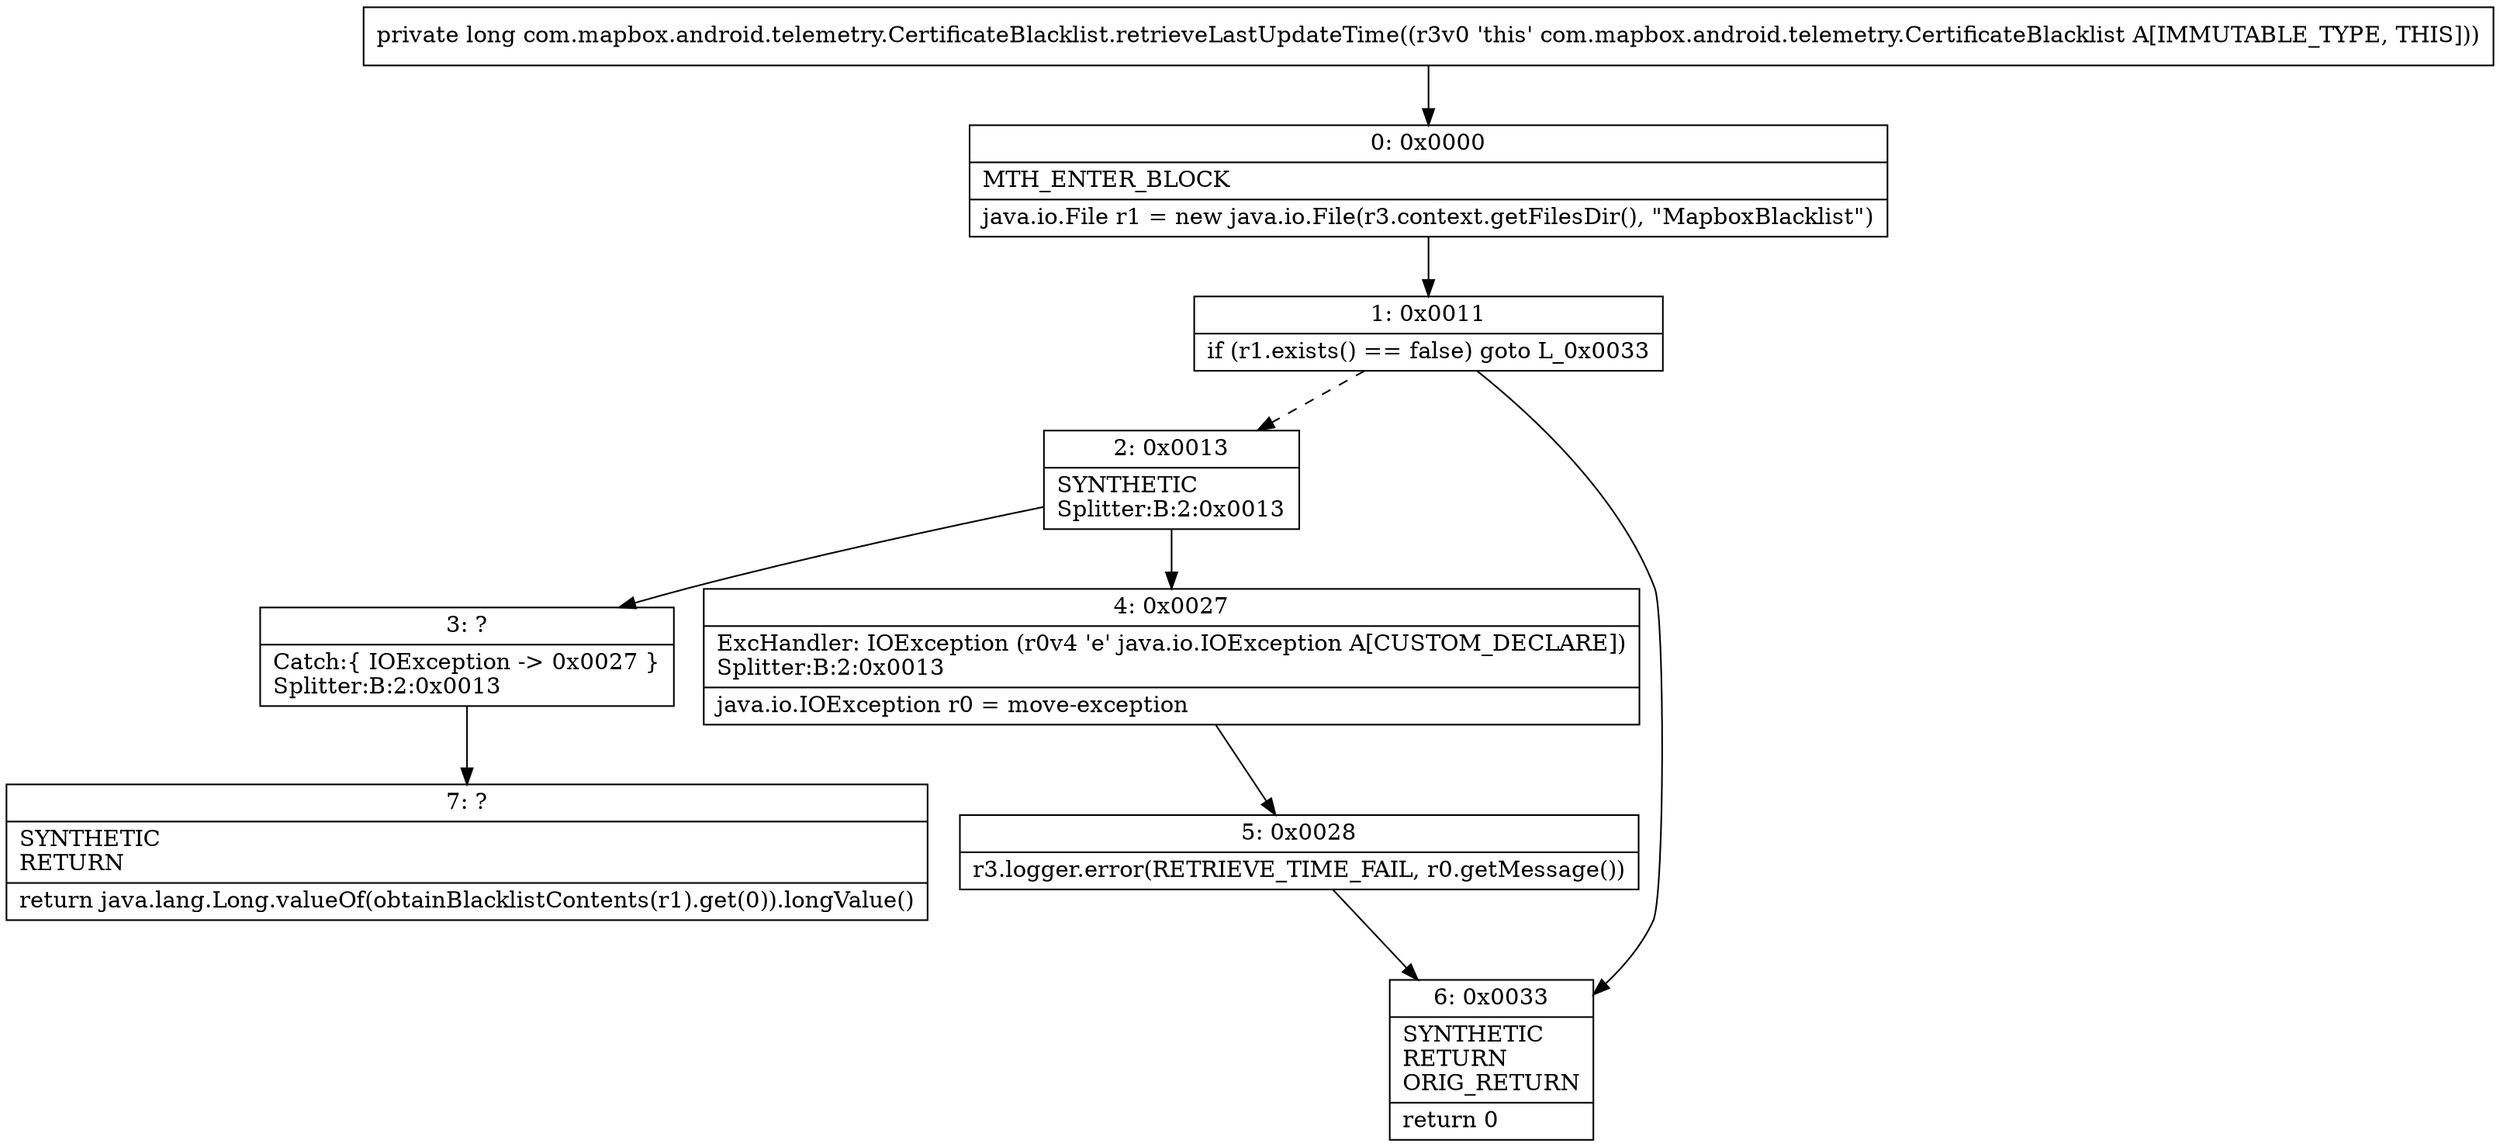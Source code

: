 digraph "CFG forcom.mapbox.android.telemetry.CertificateBlacklist.retrieveLastUpdateTime()J" {
Node_0 [shape=record,label="{0\:\ 0x0000|MTH_ENTER_BLOCK\l|java.io.File r1 = new java.io.File(r3.context.getFilesDir(), \"MapboxBlacklist\")\l}"];
Node_1 [shape=record,label="{1\:\ 0x0011|if (r1.exists() == false) goto L_0x0033\l}"];
Node_2 [shape=record,label="{2\:\ 0x0013|SYNTHETIC\lSplitter:B:2:0x0013\l}"];
Node_3 [shape=record,label="{3\:\ ?|Catch:\{ IOException \-\> 0x0027 \}\lSplitter:B:2:0x0013\l}"];
Node_4 [shape=record,label="{4\:\ 0x0027|ExcHandler: IOException (r0v4 'e' java.io.IOException A[CUSTOM_DECLARE])\lSplitter:B:2:0x0013\l|java.io.IOException r0 = move\-exception\l}"];
Node_5 [shape=record,label="{5\:\ 0x0028|r3.logger.error(RETRIEVE_TIME_FAIL, r0.getMessage())\l}"];
Node_6 [shape=record,label="{6\:\ 0x0033|SYNTHETIC\lRETURN\lORIG_RETURN\l|return 0\l}"];
Node_7 [shape=record,label="{7\:\ ?|SYNTHETIC\lRETURN\l|return java.lang.Long.valueOf(obtainBlacklistContents(r1).get(0)).longValue()\l}"];
MethodNode[shape=record,label="{private long com.mapbox.android.telemetry.CertificateBlacklist.retrieveLastUpdateTime((r3v0 'this' com.mapbox.android.telemetry.CertificateBlacklist A[IMMUTABLE_TYPE, THIS])) }"];
MethodNode -> Node_0;
Node_0 -> Node_1;
Node_1 -> Node_2[style=dashed];
Node_1 -> Node_6;
Node_2 -> Node_3;
Node_2 -> Node_4;
Node_3 -> Node_7;
Node_4 -> Node_5;
Node_5 -> Node_6;
}

